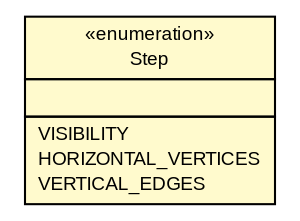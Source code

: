 #!/usr/local/bin/dot
#
# Class diagram 
# Generated by UMLGraph version R5_6 (http://www.umlgraph.org/)
#

digraph G {
	edge [fontname="arial",fontsize=10,labelfontname="arial",labelfontsize=10];
	node [fontname="arial",fontsize=10,shape=plaintext];
	nodesep=0.25;
	ranksep=0.5;
	// pfc.models.algorithms.constrainedpolyline.ConstrainedPolylineAlgorithm.Step
	c4048 [label=<<table title="pfc.models.algorithms.constrainedpolyline.ConstrainedPolylineAlgorithm.Step" border="0" cellborder="1" cellspacing="0" cellpadding="2" port="p" bgcolor="lemonChiffon" href="./ConstrainedPolylineAlgorithm.Step.html">
		<tr><td><table border="0" cellspacing="0" cellpadding="1">
<tr><td align="center" balign="center"> &#171;enumeration&#187; </td></tr>
<tr><td align="center" balign="center"> Step </td></tr>
		</table></td></tr>
		<tr><td><table border="0" cellspacing="0" cellpadding="1">
<tr><td align="left" balign="left">  </td></tr>
		</table></td></tr>
		<tr><td><table border="0" cellspacing="0" cellpadding="1">
<tr><td align="left" balign="left"> VISIBILITY </td></tr>
<tr><td align="left" balign="left"> HORIZONTAL_VERTICES </td></tr>
<tr><td align="left" balign="left"> VERTICAL_EDGES </td></tr>
		</table></td></tr>
		</table>>, URL="./ConstrainedPolylineAlgorithm.Step.html", fontname="arial", fontcolor="black", fontsize=9.0];
}

